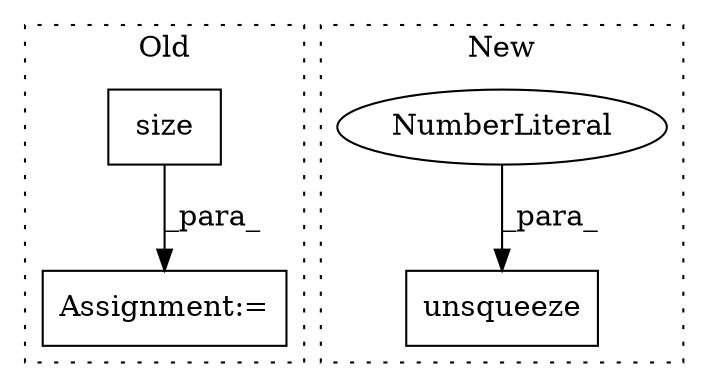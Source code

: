 digraph G {
subgraph cluster0 {
1 [label="size" a="32" s="859" l="6" shape="box"];
4 [label="Assignment:=" a="7" s="811" l="1" shape="box"];
label = "Old";
style="dotted";
}
subgraph cluster1 {
2 [label="unsqueeze" a="32" s="877,888" l="10,1" shape="box"];
3 [label="NumberLiteral" a="34" s="887" l="1" shape="ellipse"];
label = "New";
style="dotted";
}
1 -> 4 [label="_para_"];
3 -> 2 [label="_para_"];
}